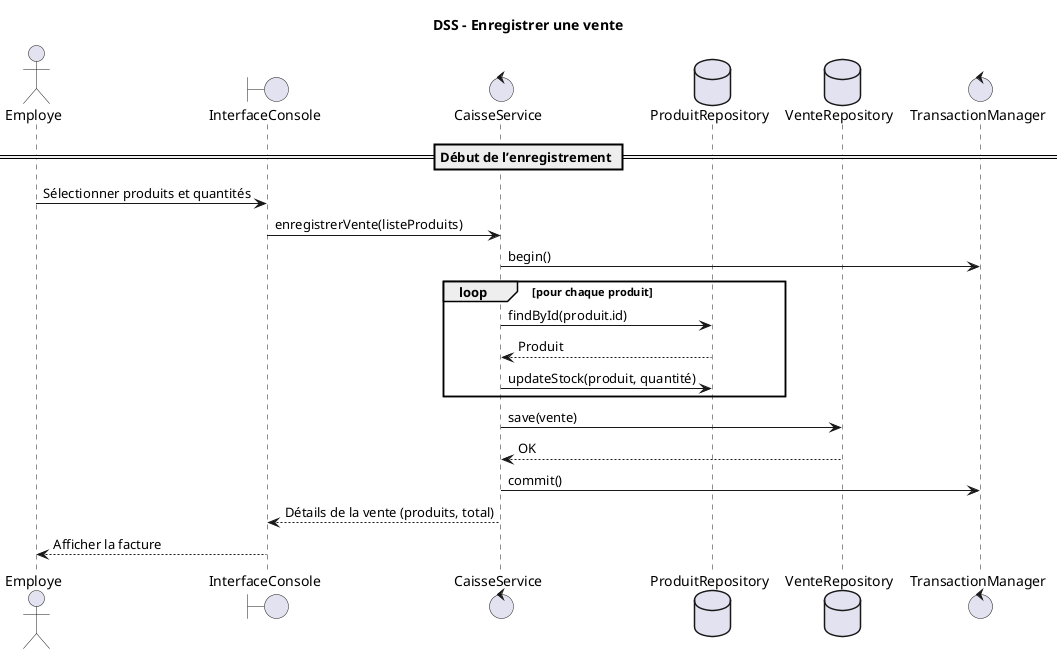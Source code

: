 @startuml
title DSS – Enregistrer une vente

actor Employe
boundary InterfaceConsole
control CaisseService
database ProduitRepository
database VenteRepository
control TransactionManager

== Début de l’enregistrement ==

Employe -> InterfaceConsole : Sélectionner produits et quantités
InterfaceConsole -> CaisseService : enregistrerVente(listeProduits)

CaisseService -> TransactionManager : begin()

loop pour chaque produit
    CaisseService -> ProduitRepository : findById(produit.id)
    ProduitRepository --> CaisseService : Produit
    CaisseService -> ProduitRepository : updateStock(produit, quantité)
end

CaisseService -> VenteRepository : save(vente)
VenteRepository --> CaisseService : OK

CaisseService -> TransactionManager : commit()

CaisseService --> InterfaceConsole : Détails de la vente (produits, total)
InterfaceConsole --> Employe : Afficher la facture

@enduml

